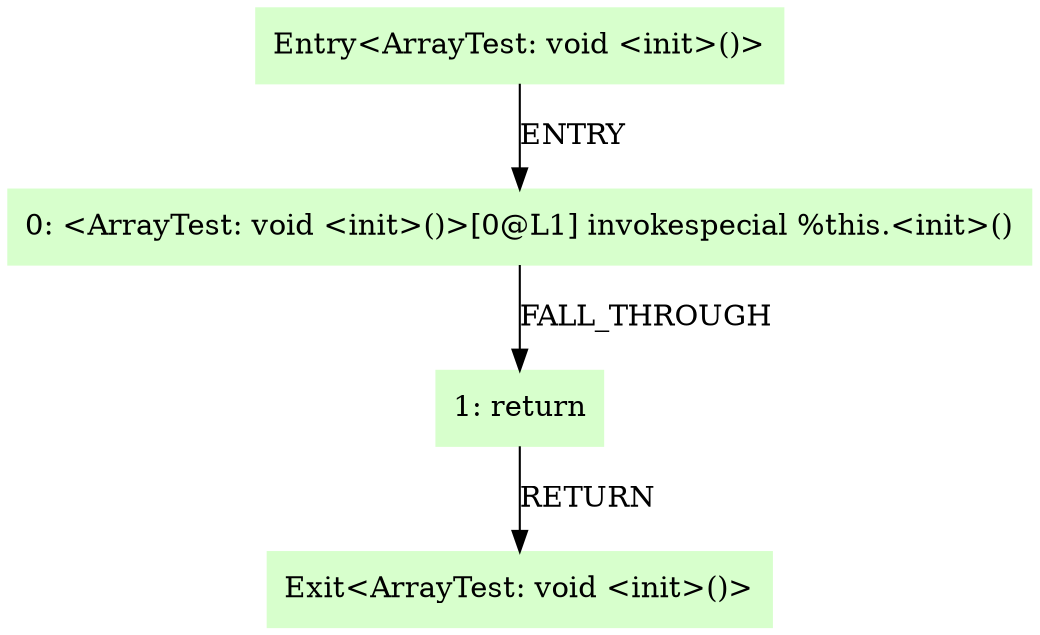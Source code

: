 digraph G {
  node [style=filled,color=".3 .2 1.0",shape=box,];
  "0" [label="Entry<ArrayTest: void <init>()>",];
  "1" [label="0: <ArrayTest: void <init>()>[0@L1] invokespecial %this.<init>()",];
  "2" [label="1: return",];
  "3" [label="Exit<ArrayTest: void <init>()>",];
  "0" -> "1" [label="ENTRY",];
  "1" -> "2" [label="FALL_THROUGH",];
  "2" -> "3" [label="RETURN",];
}
